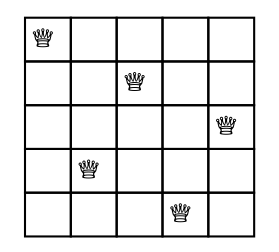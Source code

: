 digraph D {
	node [shape=plaintext]
	some_node [
	label=<
		<table border="0" cellborder="1" cellspacing="0">
			<tr><td>&#9813; </td><td> </td><td> </td><td> </td><td> </td></tr>
			<tr><td> </td><td> </td><td>&#9813; </td><td> </td><td> </td></tr>
			<tr><td> </td><td> </td><td> </td><td> </td><td>&#9813; </td></tr>
			<tr><td> </td><td>&#9813; </td><td> </td><td> </td><td> </td></tr>
			<tr><td> </td><td> </td><td> </td><td>&#9813; </td><td> </td></tr>
		</table>>
	];
}